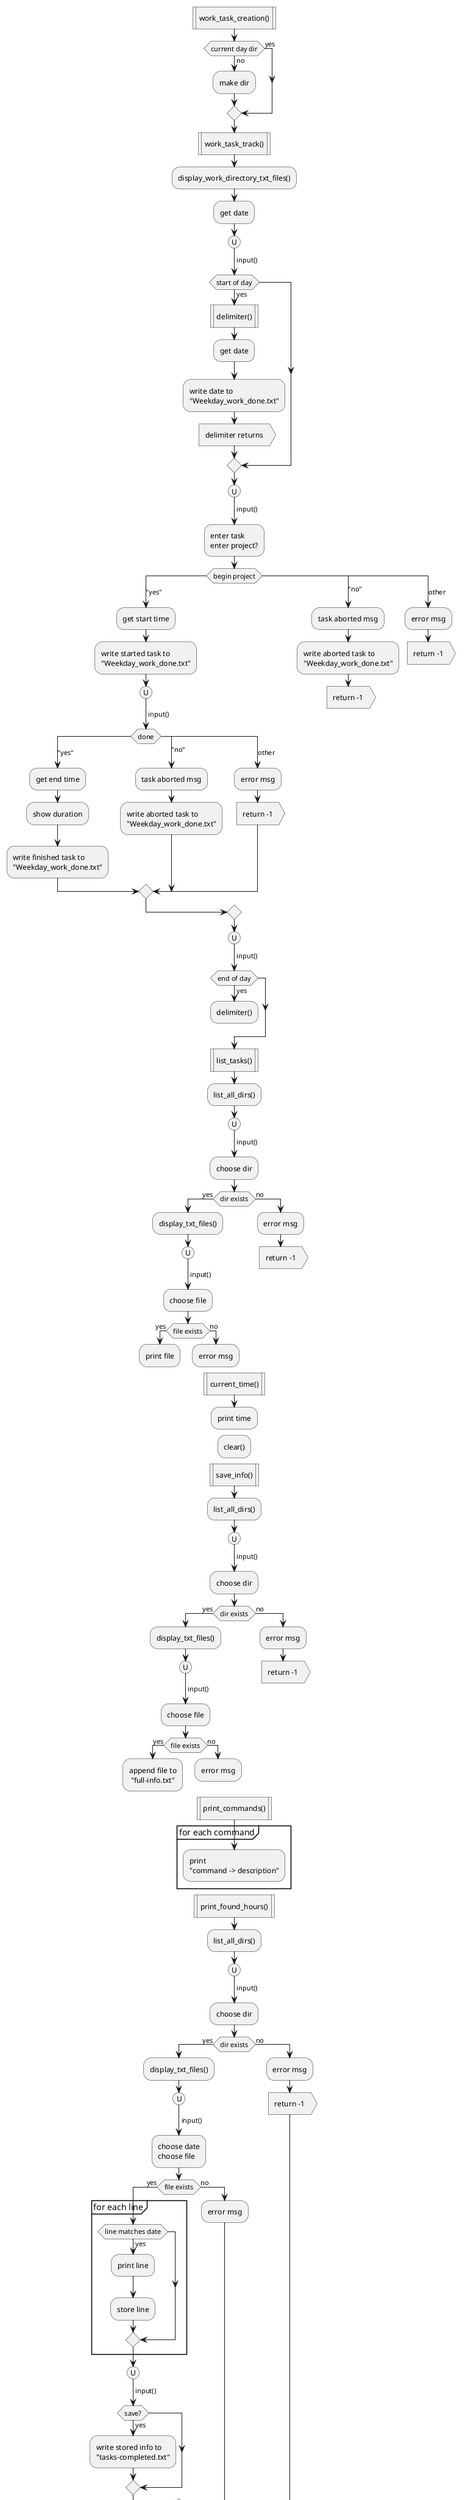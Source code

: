 @startuml utils.py

!startsub work_task_creation
    :work_task_creation()|
    if (current day dir) then (no)
        :make dir;
    else (yes)
    endif
    :work_task_track()|
    :display_work_directory_txt_files();
    :get date;
    (U)
    -> input();
    if (start of day) then (yes)
        :delimiter()|
        :get date;
        :write date to
        "Weekday_work_done.txt";
        :delimiter returns>
    endif
    (U)
    -> input();
    :enter task
    enter project?;
    switch (begin project)
    case ("yes")
        :get start time;
        :write started task to
        "Weekday_work_done.txt";
        (U)
        -> input();
        switch (done)
        case ("yes")
            :get end time;
            :show duration;
            :write finished task to
            "Weekday_work_done.txt";
        case ("no")
            :task aborted msg;
            :write aborted task to
            "Weekday_work_done.txt";
        case (other)
            :error msg;
            :return -1>
        endswitch
    case ("no")
        :task aborted msg;
        :write aborted task to
        "Weekday_work_done.txt";
        :return -1>
        detach
    case (other)
        :error msg;
        :return -1>
        detach
    endswitch
    (U)
    -> input();
    if (end of day) then (yes)
        :delimiter();
    endif
!endsub
detach

!startsub list_tasks
    :list_tasks()|
    :list_all_dirs();
    (U)
    -> input();
    :choose dir;
    if (dir exists) then (yes)
        :display_txt_files();
        (U)
        -> input();
        :choose file;
        if (file exists) then (yes)
            :print file;
        else (no)
            :error msg;
        endif
    else (no)
        :error msg;
        :return -1>
    endif
!endsub
detach

!startsub current_time
    :current_time()|
    :print time;
!endsub
detach

!startsub clear
    :clear();
!endsub
detach

!startsub save_info
    :save_info()|
    :list_all_dirs();
    (U)
    -> input();
    :choose dir;
    if (dir exists) then (yes)
        :display_txt_files();
        (U)
        -> input();
        :choose file;
        if (file exists) then (yes)
            :append file to\n "full-info.txt";
        else (no)
            :error msg;
        endif
    else (no)
        :error msg;
        :return -1>
    endif
!endsub
detach

!startsub print_commands
    :print_commands()|
    group for each command
    :print \n"command -> description";
    end group
!endsub
detach

!startsub print_found_hours
    :print_found_hours()|
    :list_all_dirs();
    (U)
    -> input();
    :choose dir;
    if (dir exists) then (yes)
        :display_txt_files();
        (U)
        -> input();
        :choose date
        choose file;
        if (file exists) then (yes)
            group for each line
            if (line matches date) then (yes)
                :print line;
                :store line;
            endif
            end group
            (U)
            -> input();
            if (save?) then (yes)
                :write stored info to \n"tasks-completed.txt";
            endif
        else (no)
            :error msg;
        endif
    else (no)
        :error msg;
        :return -1>
    endif
!endsub

@enduml